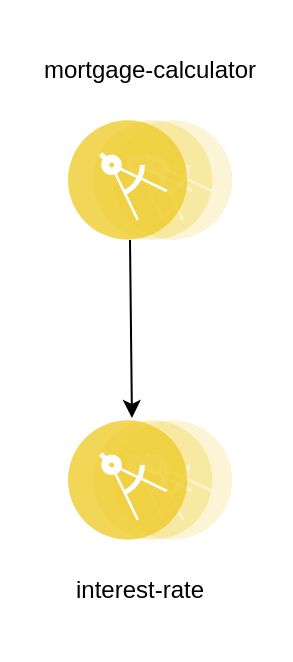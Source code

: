 <mxfile version="13.3.7" type="device"><diagram id="31b32b95-0358-9bc7-6ba0-a27c054ed1a7" name="Page-1"><mxGraphModel dx="1013" dy="475" grid="1" gridSize="10" guides="1" tooltips="1" connect="1" arrows="1" fold="1" page="1" pageScale="1" pageWidth="827" pageHeight="1169" background="#ffffff" math="0" shadow="0"><root><mxCell id="0"/><mxCell id="1" parent="0"/><mxCell id="vxvXnfD4cACdlDaACabQ-95" value="" style="aspect=fixed;perimeter=ellipsePerimeter;html=1;align=center;shadow=0;dashed=0;fontColor=#4277BB;labelBackgroundColor=#ffffff;fontSize=12;spacingTop=3;image;image=img/lib/ibm/applications/microservice.svg;" vertex="1" parent="1"><mxGeometry x="414" y="90" width="82.2" height="60" as="geometry"/></mxCell><mxCell id="vxvXnfD4cACdlDaACabQ-96" value="" style="aspect=fixed;perimeter=ellipsePerimeter;html=1;align=center;shadow=0;dashed=0;fontColor=#4277BB;labelBackgroundColor=#ffffff;fontSize=12;spacingTop=3;image;image=img/lib/ibm/applications/microservice.svg;" vertex="1" parent="1"><mxGeometry x="414" y="240" width="82.2" height="60" as="geometry"/></mxCell><mxCell id="vxvXnfD4cACdlDaACabQ-97" value="mortgage-calculator" style="text;html=1;strokeColor=none;fillColor=none;align=center;verticalAlign=middle;whiteSpace=wrap;rounded=0;" vertex="1" parent="1"><mxGeometry x="385.1" y="30" width="140" height="70" as="geometry"/></mxCell><mxCell id="vxvXnfD4cACdlDaACabQ-99" value="interest-rate" style="text;html=1;strokeColor=none;fillColor=none;align=center;verticalAlign=middle;whiteSpace=wrap;rounded=0;" vertex="1" parent="1"><mxGeometry x="380" y="290" width="140" height="70" as="geometry"/></mxCell><mxCell id="vxvXnfD4cACdlDaACabQ-100" value="" style="endArrow=classic;html=1;entryX=0.389;entryY=-0.017;entryDx=0;entryDy=0;entryPerimeter=0;" edge="1" parent="1" target="vxvXnfD4cACdlDaACabQ-96"><mxGeometry width="50" height="50" relative="1" as="geometry"><mxPoint x="445" y="150" as="sourcePoint"/><mxPoint x="448" y="233" as="targetPoint"/></mxGeometry></mxCell></root></mxGraphModel></diagram></mxfile>